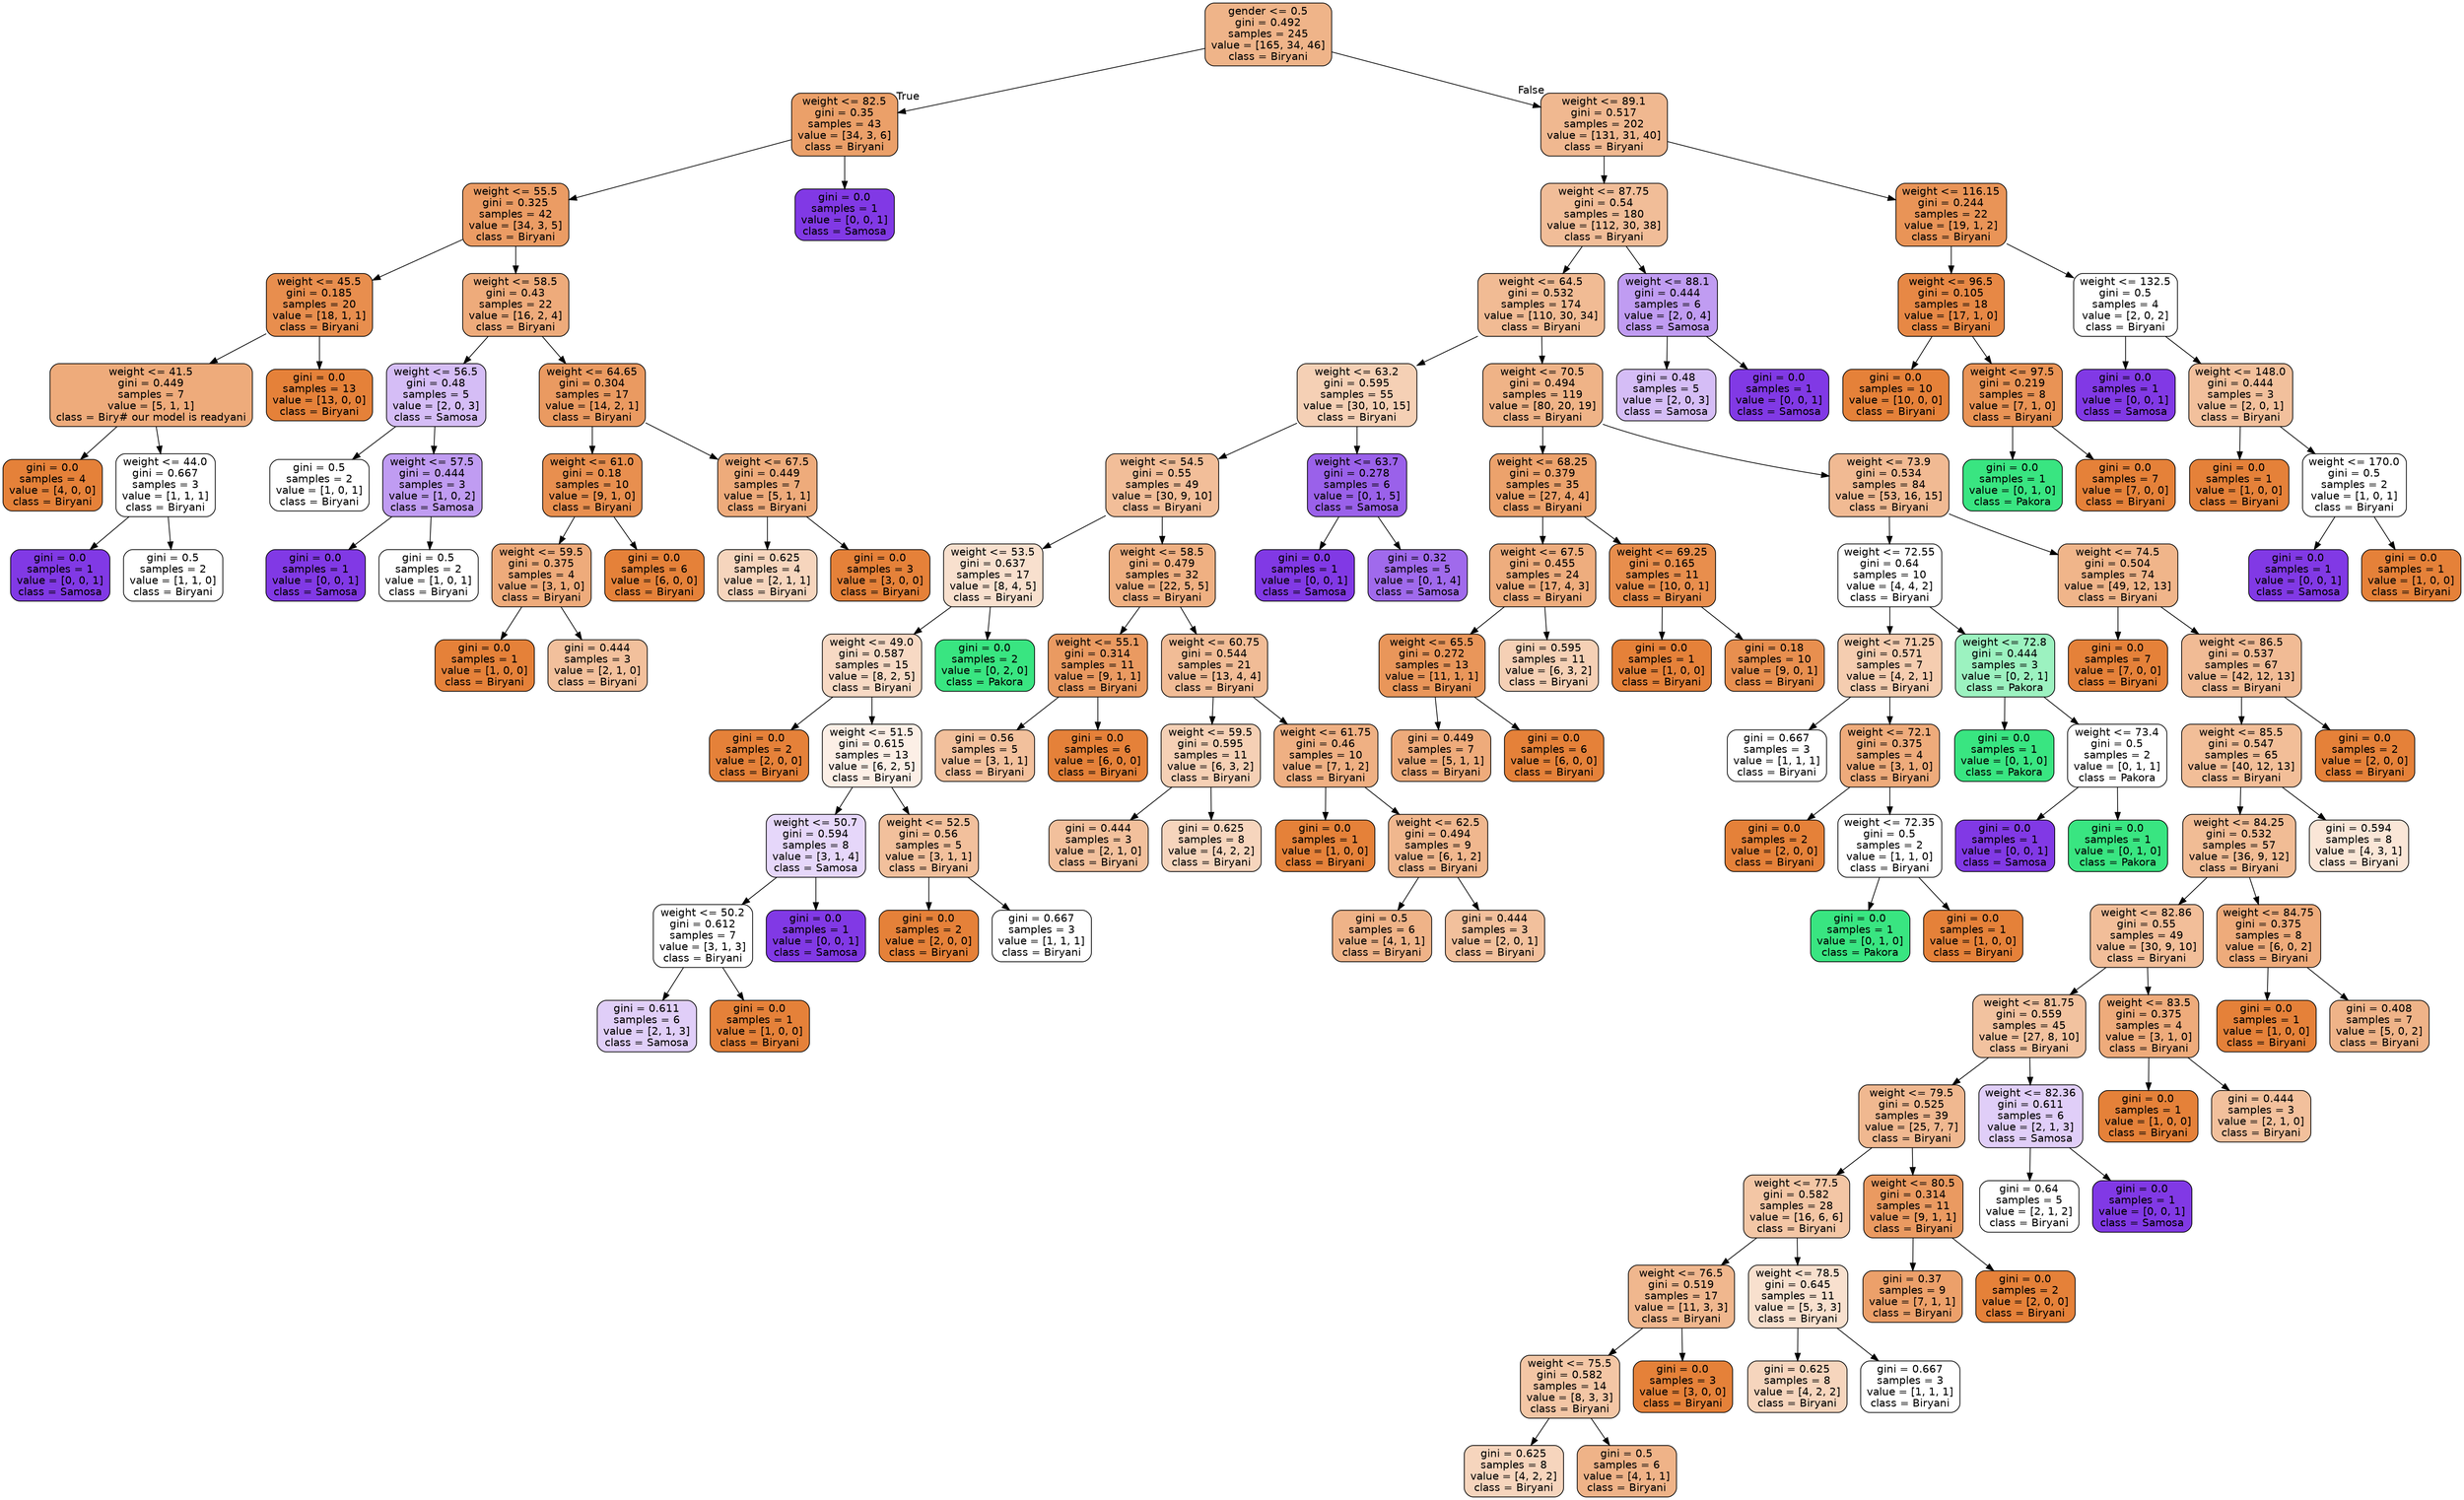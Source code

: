digraph Tree {
node [shape=box, style="filled, rounded", color="black", fontname="helvetica"] ;
edge [fontname="helvetica"] ;
0 [label="gender <= 0.5\ngini = 0.492\nsamples = 245\nvalue = [165, 34, 46]\nclass = Biryani", fillcolor="#efb489"] ;
1 [label="weight <= 82.5\ngini = 0.35\nsamples = 43\nvalue = [34, 3, 6]\nclass = Biryani", fillcolor="#eba069"] ;
0 -> 1 [labeldistance=2.5, labelangle=45, headlabel="True"] ;
2 [label="weight <= 55.5\ngini = 0.325\nsamples = 42\nvalue = [34, 3, 5]\nclass = Biryani", fillcolor="#eb9c64"] ;
1 -> 2 ;
3 [label="weight <= 45.5\ngini = 0.185\nsamples = 20\nvalue = [18, 1, 1]\nclass = Biryani", fillcolor="#e88e4e"] ;
2 -> 3 ;
4 [label="weight <= 41.5\ngini = 0.449\nsamples = 7\nvalue = [5, 1, 1]\nclass = Biry# our model is readyani", fillcolor="#eeab7b"] ;
3 -> 4 ;
5 [label="gini = 0.0\nsamples = 4\nvalue = [4, 0, 0]\nclass = Biryani", fillcolor="#e58139"] ;
4 -> 5 ;
6 [label="weight <= 44.0\ngini = 0.667\nsamples = 3\nvalue = [1, 1, 1]\nclass = Biryani", fillcolor="#ffffff"] ;
4 -> 6 ;
7 [label="gini = 0.0\nsamples = 1\nvalue = [0, 0, 1]\nclass = Samosa", fillcolor="#8139e5"] ;
6 -> 7 ;
8 [label="gini = 0.5\nsamples = 2\nvalue = [1, 1, 0]\nclass = Biryani", fillcolor="#ffffff"] ;
6 -> 8 ;
9 [label="gini = 0.0\nsamples = 13\nvalue = [13, 0, 0]\nclass = Biryani", fillcolor="#e58139"] ;
3 -> 9 ;
10 [label="weight <= 58.5\ngini = 0.43\nsamples = 22\nvalue = [16, 2, 4]\nclass = Biryani", fillcolor="#eeab7b"] ;
2 -> 10 ;
11 [label="weight <= 56.5\ngini = 0.48\nsamples = 5\nvalue = [2, 0, 3]\nclass = Samosa", fillcolor="#d5bdf6"] ;
10 -> 11 ;
12 [label="gini = 0.5\nsamples = 2\nvalue = [1, 0, 1]\nclass = Biryani", fillcolor="#ffffff"] ;
11 -> 12 ;
13 [label="weight <= 57.5\ngini = 0.444\nsamples = 3\nvalue = [1, 0, 2]\nclass = Samosa", fillcolor="#c09cf2"] ;
11 -> 13 ;
14 [label="gini = 0.0\nsamples = 1\nvalue = [0, 0, 1]\nclass = Samosa", fillcolor="#8139e5"] ;
13 -> 14 ;
15 [label="gini = 0.5\nsamples = 2\nvalue = [1, 0, 1]\nclass = Biryani", fillcolor="#ffffff"] ;
13 -> 15 ;
16 [label="weight <= 64.65\ngini = 0.304\nsamples = 17\nvalue = [14, 2, 1]\nclass = Biryani", fillcolor="#ea9a61"] ;
10 -> 16 ;
17 [label="weight <= 61.0\ngini = 0.18\nsamples = 10\nvalue = [9, 1, 0]\nclass = Biryani", fillcolor="#e88f4f"] ;
16 -> 17 ;
18 [label="weight <= 59.5\ngini = 0.375\nsamples = 4\nvalue = [3, 1, 0]\nclass = Biryani", fillcolor="#eeab7b"] ;
17 -> 18 ;
19 [label="gini = 0.0\nsamples = 1\nvalue = [1, 0, 0]\nclass = Biryani", fillcolor="#e58139"] ;
18 -> 19 ;
20 [label="gini = 0.444\nsamples = 3\nvalue = [2, 1, 0]\nclass = Biryani", fillcolor="#f2c09c"] ;
18 -> 20 ;
21 [label="gini = 0.0\nsamples = 6\nvalue = [6, 0, 0]\nclass = Biryani", fillcolor="#e58139"] ;
17 -> 21 ;
22 [label="weight <= 67.5\ngini = 0.449\nsamples = 7\nvalue = [5, 1, 1]\nclass = Biryani", fillcolor="#eeab7b"] ;
16 -> 22 ;
23 [label="gini = 0.625\nsamples = 4\nvalue = [2, 1, 1]\nclass = Biryani", fillcolor="#f6d5bd"] ;
22 -> 23 ;
24 [label="gini = 0.0\nsamples = 3\nvalue = [3, 0, 0]\nclass = Biryani", fillcolor="#e58139"] ;
22 -> 24 ;
25 [label="gini = 0.0\nsamples = 1\nvalue = [0, 0, 1]\nclass = Samosa", fillcolor="#8139e5"] ;
1 -> 25 ;
26 [label="weight <= 89.1\ngini = 0.517\nsamples = 202\nvalue = [131, 31, 40]\nclass = Biryani", fillcolor="#f0b890"] ;
0 -> 26 [labeldistance=2.5, labelangle=-45, headlabel="False"] ;
27 [label="weight <= 87.75\ngini = 0.54\nsamples = 180\nvalue = [112, 30, 38]\nclass = Biryani", fillcolor="#f1bd98"] ;
26 -> 27 ;
28 [label="weight <= 64.5\ngini = 0.532\nsamples = 174\nvalue = [110, 30, 34]\nclass = Biryani", fillcolor="#f1bb94"] ;
27 -> 28 ;
29 [label="weight <= 63.2\ngini = 0.595\nsamples = 55\nvalue = [30, 10, 15]\nclass = Biryani", fillcolor="#f5d0b5"] ;
28 -> 29 ;
30 [label="weight <= 54.5\ngini = 0.55\nsamples = 49\nvalue = [30, 9, 10]\nclass = Biryani", fillcolor="#f2be99"] ;
29 -> 30 ;
31 [label="weight <= 53.5\ngini = 0.637\nsamples = 17\nvalue = [8, 4, 5]\nclass = Biryani", fillcolor="#f8e0ce"] ;
30 -> 31 ;
32 [label="weight <= 49.0\ngini = 0.587\nsamples = 15\nvalue = [8, 2, 5]\nclass = Biryani", fillcolor="#f7d9c4"] ;
31 -> 32 ;
33 [label="gini = 0.0\nsamples = 2\nvalue = [2, 0, 0]\nclass = Biryani", fillcolor="#e58139"] ;
32 -> 33 ;
34 [label="weight <= 51.5\ngini = 0.615\nsamples = 13\nvalue = [6, 2, 5]\nclass = Biryani", fillcolor="#fcefe6"] ;
32 -> 34 ;
35 [label="weight <= 50.7\ngini = 0.594\nsamples = 8\nvalue = [3, 1, 4]\nclass = Samosa", fillcolor="#e6d7fa"] ;
34 -> 35 ;
36 [label="weight <= 50.2\ngini = 0.612\nsamples = 7\nvalue = [3, 1, 3]\nclass = Biryani", fillcolor="#ffffff"] ;
35 -> 36 ;
37 [label="gini = 0.611\nsamples = 6\nvalue = [2, 1, 3]\nclass = Samosa", fillcolor="#e0cef8"] ;
36 -> 37 ;
38 [label="gini = 0.0\nsamples = 1\nvalue = [1, 0, 0]\nclass = Biryani", fillcolor="#e58139"] ;
36 -> 38 ;
39 [label="gini = 0.0\nsamples = 1\nvalue = [0, 0, 1]\nclass = Samosa", fillcolor="#8139e5"] ;
35 -> 39 ;
40 [label="weight <= 52.5\ngini = 0.56\nsamples = 5\nvalue = [3, 1, 1]\nclass = Biryani", fillcolor="#f2c09c"] ;
34 -> 40 ;
41 [label="gini = 0.0\nsamples = 2\nvalue = [2, 0, 0]\nclass = Biryani", fillcolor="#e58139"] ;
40 -> 41 ;
42 [label="gini = 0.667\nsamples = 3\nvalue = [1, 1, 1]\nclass = Biryani", fillcolor="#ffffff"] ;
40 -> 42 ;
43 [label="gini = 0.0\nsamples = 2\nvalue = [0, 2, 0]\nclass = Pakora", fillcolor="#39e581"] ;
31 -> 43 ;
44 [label="weight <= 58.5\ngini = 0.479\nsamples = 32\nvalue = [22, 5, 5]\nclass = Biryani", fillcolor="#efb082"] ;
30 -> 44 ;
45 [label="weight <= 55.1\ngini = 0.314\nsamples = 11\nvalue = [9, 1, 1]\nclass = Biryani", fillcolor="#ea9a61"] ;
44 -> 45 ;
46 [label="gini = 0.56\nsamples = 5\nvalue = [3, 1, 1]\nclass = Biryani", fillcolor="#f2c09c"] ;
45 -> 46 ;
47 [label="gini = 0.0\nsamples = 6\nvalue = [6, 0, 0]\nclass = Biryani", fillcolor="#e58139"] ;
45 -> 47 ;
48 [label="weight <= 60.75\ngini = 0.544\nsamples = 21\nvalue = [13, 4, 4]\nclass = Biryani", fillcolor="#f1bc96"] ;
44 -> 48 ;
49 [label="weight <= 59.5\ngini = 0.595\nsamples = 11\nvalue = [6, 3, 2]\nclass = Biryani", fillcolor="#f5d0b5"] ;
48 -> 49 ;
50 [label="gini = 0.444\nsamples = 3\nvalue = [2, 1, 0]\nclass = Biryani", fillcolor="#f2c09c"] ;
49 -> 50 ;
51 [label="gini = 0.625\nsamples = 8\nvalue = [4, 2, 2]\nclass = Biryani", fillcolor="#f6d5bd"] ;
49 -> 51 ;
52 [label="weight <= 61.75\ngini = 0.46\nsamples = 10\nvalue = [7, 1, 2]\nclass = Biryani", fillcolor="#efb083"] ;
48 -> 52 ;
53 [label="gini = 0.0\nsamples = 1\nvalue = [1, 0, 0]\nclass = Biryani", fillcolor="#e58139"] ;
52 -> 53 ;
54 [label="weight <= 62.5\ngini = 0.494\nsamples = 9\nvalue = [6, 1, 2]\nclass = Biryani", fillcolor="#f0b78e"] ;
52 -> 54 ;
55 [label="gini = 0.5\nsamples = 6\nvalue = [4, 1, 1]\nclass = Biryani", fillcolor="#efb388"] ;
54 -> 55 ;
56 [label="gini = 0.444\nsamples = 3\nvalue = [2, 0, 1]\nclass = Biryani", fillcolor="#f2c09c"] ;
54 -> 56 ;
57 [label="weight <= 63.7\ngini = 0.278\nsamples = 6\nvalue = [0, 1, 5]\nclass = Samosa", fillcolor="#9a61ea"] ;
29 -> 57 ;
58 [label="gini = 0.0\nsamples = 1\nvalue = [0, 0, 1]\nclass = Samosa", fillcolor="#8139e5"] ;
57 -> 58 ;
59 [label="gini = 0.32\nsamples = 5\nvalue = [0, 1, 4]\nclass = Samosa", fillcolor="#a06aec"] ;
57 -> 59 ;
60 [label="weight <= 70.5\ngini = 0.494\nsamples = 119\nvalue = [80, 20, 19]\nclass = Biryani", fillcolor="#efb387"] ;
28 -> 60 ;
61 [label="weight <= 68.25\ngini = 0.379\nsamples = 35\nvalue = [27, 4, 4]\nclass = Biryani", fillcolor="#eca26c"] ;
60 -> 61 ;
62 [label="weight <= 67.5\ngini = 0.455\nsamples = 24\nvalue = [17, 4, 3]\nclass = Biryani", fillcolor="#eead7e"] ;
61 -> 62 ;
63 [label="weight <= 65.5\ngini = 0.272\nsamples = 13\nvalue = [11, 1, 1]\nclass = Biryani", fillcolor="#e9965a"] ;
62 -> 63 ;
64 [label="gini = 0.449\nsamples = 7\nvalue = [5, 1, 1]\nclass = Biryani", fillcolor="#eeab7b"] ;
63 -> 64 ;
65 [label="gini = 0.0\nsamples = 6\nvalue = [6, 0, 0]\nclass = Biryani", fillcolor="#e58139"] ;
63 -> 65 ;
66 [label="gini = 0.595\nsamples = 11\nvalue = [6, 3, 2]\nclass = Biryani", fillcolor="#f5d0b5"] ;
62 -> 66 ;
67 [label="weight <= 69.25\ngini = 0.165\nsamples = 11\nvalue = [10, 0, 1]\nclass = Biryani", fillcolor="#e88e4d"] ;
61 -> 67 ;
68 [label="gini = 0.0\nsamples = 1\nvalue = [1, 0, 0]\nclass = Biryani", fillcolor="#e58139"] ;
67 -> 68 ;
69 [label="gini = 0.18\nsamples = 10\nvalue = [9, 0, 1]\nclass = Biryani", fillcolor="#e88f4f"] ;
67 -> 69 ;
70 [label="weight <= 73.9\ngini = 0.534\nsamples = 84\nvalue = [53, 16, 15]\nclass = Biryani", fillcolor="#f1ba93"] ;
60 -> 70 ;
71 [label="weight <= 72.55\ngini = 0.64\nsamples = 10\nvalue = [4, 4, 2]\nclass = Biryani", fillcolor="#ffffff"] ;
70 -> 71 ;
72 [label="weight <= 71.25\ngini = 0.571\nsamples = 7\nvalue = [4, 2, 1]\nclass = Biryani", fillcolor="#f5cdb0"] ;
71 -> 72 ;
73 [label="gini = 0.667\nsamples = 3\nvalue = [1, 1, 1]\nclass = Biryani", fillcolor="#ffffff"] ;
72 -> 73 ;
74 [label="weight <= 72.1\ngini = 0.375\nsamples = 4\nvalue = [3, 1, 0]\nclass = Biryani", fillcolor="#eeab7b"] ;
72 -> 74 ;
75 [label="gini = 0.0\nsamples = 2\nvalue = [2, 0, 0]\nclass = Biryani", fillcolor="#e58139"] ;
74 -> 75 ;
76 [label="weight <= 72.35\ngini = 0.5\nsamples = 2\nvalue = [1, 1, 0]\nclass = Biryani", fillcolor="#ffffff"] ;
74 -> 76 ;
77 [label="gini = 0.0\nsamples = 1\nvalue = [0, 1, 0]\nclass = Pakora", fillcolor="#39e581"] ;
76 -> 77 ;
78 [label="gini = 0.0\nsamples = 1\nvalue = [1, 0, 0]\nclass = Biryani", fillcolor="#e58139"] ;
76 -> 78 ;
79 [label="weight <= 72.8\ngini = 0.444\nsamples = 3\nvalue = [0, 2, 1]\nclass = Pakora", fillcolor="#9cf2c0"] ;
71 -> 79 ;
80 [label="gini = 0.0\nsamples = 1\nvalue = [0, 1, 0]\nclass = Pakora", fillcolor="#39e581"] ;
79 -> 80 ;
81 [label="weight <= 73.4\ngini = 0.5\nsamples = 2\nvalue = [0, 1, 1]\nclass = Pakora", fillcolor="#ffffff"] ;
79 -> 81 ;
82 [label="gini = 0.0\nsamples = 1\nvalue = [0, 0, 1]\nclass = Samosa", fillcolor="#8139e5"] ;
81 -> 82 ;
83 [label="gini = 0.0\nsamples = 1\nvalue = [0, 1, 0]\nclass = Pakora", fillcolor="#39e581"] ;
81 -> 83 ;
84 [label="weight <= 74.5\ngini = 0.504\nsamples = 74\nvalue = [49, 12, 13]\nclass = Biryani", fillcolor="#f0b58a"] ;
70 -> 84 ;
85 [label="gini = 0.0\nsamples = 7\nvalue = [7, 0, 0]\nclass = Biryani", fillcolor="#e58139"] ;
84 -> 85 ;
86 [label="weight <= 86.5\ngini = 0.537\nsamples = 67\nvalue = [42, 12, 13]\nclass = Biryani", fillcolor="#f1bb95"] ;
84 -> 86 ;
87 [label="weight <= 85.5\ngini = 0.547\nsamples = 65\nvalue = [40, 12, 13]\nclass = Biryani", fillcolor="#f2be98"] ;
86 -> 87 ;
88 [label="weight <= 84.25\ngini = 0.532\nsamples = 57\nvalue = [36, 9, 12]\nclass = Biryani", fillcolor="#f1bc95"] ;
87 -> 88 ;
89 [label="weight <= 82.86\ngini = 0.55\nsamples = 49\nvalue = [30, 9, 10]\nclass = Biryani", fillcolor="#f2be99"] ;
88 -> 89 ;
90 [label="weight <= 81.75\ngini = 0.559\nsamples = 45\nvalue = [27, 8, 10]\nclass = Biryani", fillcolor="#f2c29f"] ;
89 -> 90 ;
91 [label="weight <= 79.5\ngini = 0.525\nsamples = 39\nvalue = [25, 7, 7]\nclass = Biryani", fillcolor="#f0b890"] ;
90 -> 91 ;
92 [label="weight <= 77.5\ngini = 0.582\nsamples = 28\nvalue = [16, 6, 6]\nclass = Biryani", fillcolor="#f3c6a5"] ;
91 -> 92 ;
93 [label="weight <= 76.5\ngini = 0.519\nsamples = 17\nvalue = [11, 3, 3]\nclass = Biryani", fillcolor="#f0b78e"] ;
92 -> 93 ;
94 [label="weight <= 75.5\ngini = 0.582\nsamples = 14\nvalue = [8, 3, 3]\nclass = Biryani", fillcolor="#f3c6a5"] ;
93 -> 94 ;
95 [label="gini = 0.625\nsamples = 8\nvalue = [4, 2, 2]\nclass = Biryani", fillcolor="#f6d5bd"] ;
94 -> 95 ;
96 [label="gini = 0.5\nsamples = 6\nvalue = [4, 1, 1]\nclass = Biryani", fillcolor="#efb388"] ;
94 -> 96 ;
97 [label="gini = 0.0\nsamples = 3\nvalue = [3, 0, 0]\nclass = Biryani", fillcolor="#e58139"] ;
93 -> 97 ;
98 [label="weight <= 78.5\ngini = 0.645\nsamples = 11\nvalue = [5, 3, 3]\nclass = Biryani", fillcolor="#f8e0ce"] ;
92 -> 98 ;
99 [label="gini = 0.625\nsamples = 8\nvalue = [4, 2, 2]\nclass = Biryani", fillcolor="#f6d5bd"] ;
98 -> 99 ;
100 [label="gini = 0.667\nsamples = 3\nvalue = [1, 1, 1]\nclass = Biryani", fillcolor="#ffffff"] ;
98 -> 100 ;
101 [label="weight <= 80.5\ngini = 0.314\nsamples = 11\nvalue = [9, 1, 1]\nclass = Biryani", fillcolor="#ea9a61"] ;
91 -> 101 ;
102 [label="gini = 0.37\nsamples = 9\nvalue = [7, 1, 1]\nclass = Biryani", fillcolor="#eca06a"] ;
101 -> 102 ;
103 [label="gini = 0.0\nsamples = 2\nvalue = [2, 0, 0]\nclass = Biryani", fillcolor="#e58139"] ;
101 -> 103 ;
104 [label="weight <= 82.36\ngini = 0.611\nsamples = 6\nvalue = [2, 1, 3]\nclass = Samosa", fillcolor="#e0cef8"] ;
90 -> 104 ;
105 [label="gini = 0.64\nsamples = 5\nvalue = [2, 1, 2]\nclass = Biryani", fillcolor="#ffffff"] ;
104 -> 105 ;
106 [label="gini = 0.0\nsamples = 1\nvalue = [0, 0, 1]\nclass = Samosa", fillcolor="#8139e5"] ;
104 -> 106 ;
107 [label="weight <= 83.5\ngini = 0.375\nsamples = 4\nvalue = [3, 1, 0]\nclass = Biryani", fillcolor="#eeab7b"] ;
89 -> 107 ;
108 [label="gini = 0.0\nsamples = 1\nvalue = [1, 0, 0]\nclass = Biryani", fillcolor="#e58139"] ;
107 -> 108 ;
109 [label="gini = 0.444\nsamples = 3\nvalue = [2, 1, 0]\nclass = Biryani", fillcolor="#f2c09c"] ;
107 -> 109 ;
110 [label="weight <= 84.75\ngini = 0.375\nsamples = 8\nvalue = [6, 0, 2]\nclass = Biryani", fillcolor="#eeab7b"] ;
88 -> 110 ;
111 [label="gini = 0.0\nsamples = 1\nvalue = [1, 0, 0]\nclass = Biryani", fillcolor="#e58139"] ;
110 -> 111 ;
112 [label="gini = 0.408\nsamples = 7\nvalue = [5, 0, 2]\nclass = Biryani", fillcolor="#efb388"] ;
110 -> 112 ;
113 [label="gini = 0.594\nsamples = 8\nvalue = [4, 3, 1]\nclass = Biryani", fillcolor="#fae6d7"] ;
87 -> 113 ;
114 [label="gini = 0.0\nsamples = 2\nvalue = [2, 0, 0]\nclass = Biryani", fillcolor="#e58139"] ;
86 -> 114 ;
115 [label="weight <= 88.1\ngini = 0.444\nsamples = 6\nvalue = [2, 0, 4]\nclass = Samosa", fillcolor="#c09cf2"] ;
27 -> 115 ;
116 [label="gini = 0.48\nsamples = 5\nvalue = [2, 0, 3]\nclass = Samosa", fillcolor="#d5bdf6"] ;
115 -> 116 ;
117 [label="gini = 0.0\nsamples = 1\nvalue = [0, 0, 1]\nclass = Samosa", fillcolor="#8139e5"] ;
115 -> 117 ;
118 [label="weight <= 116.15\ngini = 0.244\nsamples = 22\nvalue = [19, 1, 2]\nclass = Biryani", fillcolor="#e99457"] ;
26 -> 118 ;
119 [label="weight <= 96.5\ngini = 0.105\nsamples = 18\nvalue = [17, 1, 0]\nclass = Biryani", fillcolor="#e78845"] ;
118 -> 119 ;
120 [label="gini = 0.0\nsamples = 10\nvalue = [10, 0, 0]\nclass = Biryani", fillcolor="#e58139"] ;
119 -> 120 ;
121 [label="weight <= 97.5\ngini = 0.219\nsamples = 8\nvalue = [7, 1, 0]\nclass = Biryani", fillcolor="#e99355"] ;
119 -> 121 ;
122 [label="gini = 0.0\nsamples = 1\nvalue = [0, 1, 0]\nclass = Pakora", fillcolor="#39e581"] ;
121 -> 122 ;
123 [label="gini = 0.0\nsamples = 7\nvalue = [7, 0, 0]\nclass = Biryani", fillcolor="#e58139"] ;
121 -> 123 ;
124 [label="weight <= 132.5\ngini = 0.5\nsamples = 4\nvalue = [2, 0, 2]\nclass = Biryani", fillcolor="#ffffff"] ;
118 -> 124 ;
125 [label="gini = 0.0\nsamples = 1\nvalue = [0, 0, 1]\nclass = Samosa", fillcolor="#8139e5"] ;
124 -> 125 ;
126 [label="weight <= 148.0\ngini = 0.444\nsamples = 3\nvalue = [2, 0, 1]\nclass = Biryani", fillcolor="#f2c09c"] ;
124 -> 126 ;
127 [label="gini = 0.0\nsamples = 1\nvalue = [1, 0, 0]\nclass = Biryani", fillcolor="#e58139"] ;
126 -> 127 ;
128 [label="weight <= 170.0\ngini = 0.5\nsamples = 2\nvalue = [1, 0, 1]\nclass = Biryani", fillcolor="#ffffff"] ;
126 -> 128 ;
129 [label="gini = 0.0\nsamples = 1\nvalue = [0, 0, 1]\nclass = Samosa", fillcolor="#8139e5"] ;
128 -> 129 ;
130 [label="gini = 0.0\nsamples = 1\nvalue = [1, 0, 0]\nclass = Biryani", fillcolor="#e58139"] ;
128 -> 130 ;
}